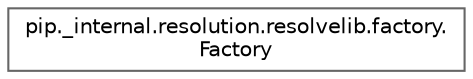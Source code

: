 digraph "Graphical Class Hierarchy"
{
 // LATEX_PDF_SIZE
  bgcolor="transparent";
  edge [fontname=Helvetica,fontsize=10,labelfontname=Helvetica,labelfontsize=10];
  node [fontname=Helvetica,fontsize=10,shape=box,height=0.2,width=0.4];
  rankdir="LR";
  Node0 [id="Node000000",label="pip._internal.resolution.resolvelib.factory.\lFactory",height=0.2,width=0.4,color="grey40", fillcolor="white", style="filled",URL="$d2/de1/classpip_1_1__internal_1_1resolution_1_1resolvelib_1_1factory_1_1Factory.html",tooltip=" "];
}
